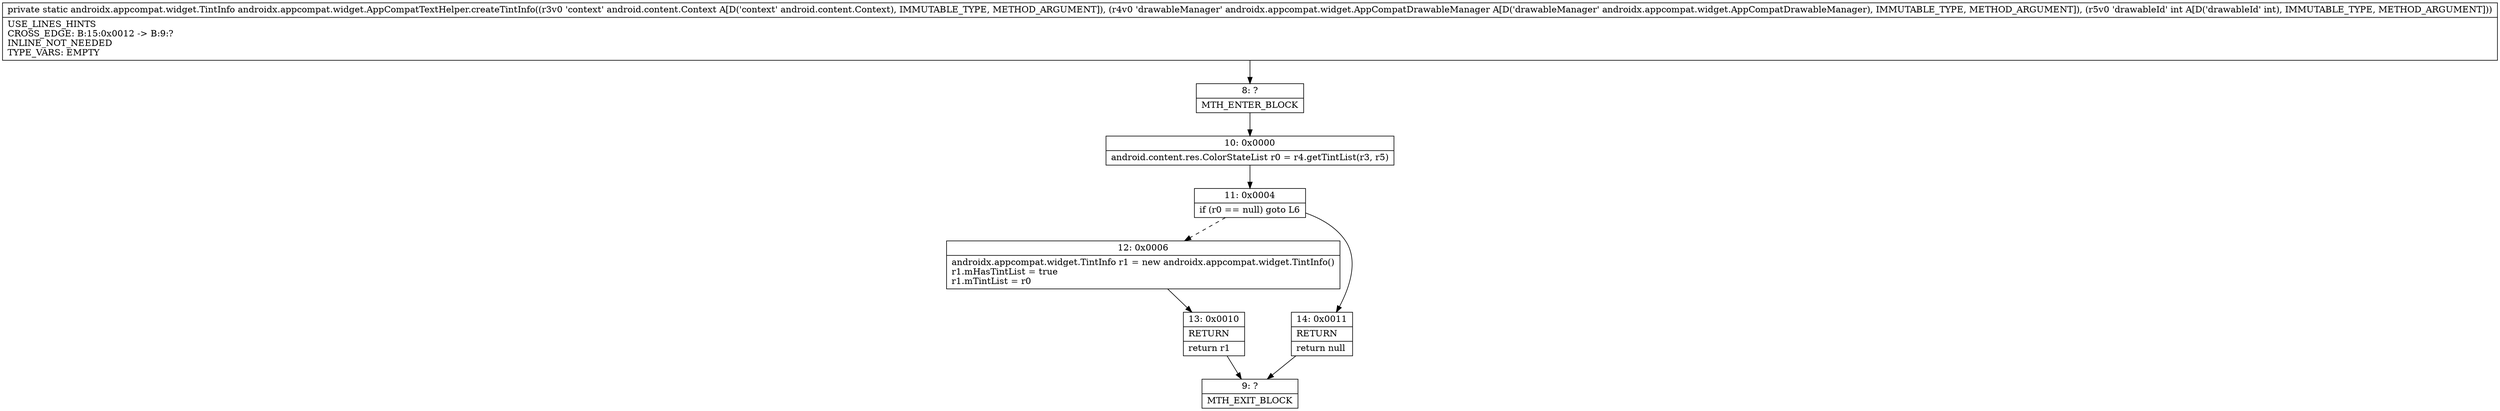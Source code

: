 digraph "CFG forandroidx.appcompat.widget.AppCompatTextHelper.createTintInfo(Landroid\/content\/Context;Landroidx\/appcompat\/widget\/AppCompatDrawableManager;I)Landroidx\/appcompat\/widget\/TintInfo;" {
Node_8 [shape=record,label="{8\:\ ?|MTH_ENTER_BLOCK\l}"];
Node_10 [shape=record,label="{10\:\ 0x0000|android.content.res.ColorStateList r0 = r4.getTintList(r3, r5)\l}"];
Node_11 [shape=record,label="{11\:\ 0x0004|if (r0 == null) goto L6\l}"];
Node_12 [shape=record,label="{12\:\ 0x0006|androidx.appcompat.widget.TintInfo r1 = new androidx.appcompat.widget.TintInfo()\lr1.mHasTintList = true\lr1.mTintList = r0\l}"];
Node_13 [shape=record,label="{13\:\ 0x0010|RETURN\l|return r1\l}"];
Node_9 [shape=record,label="{9\:\ ?|MTH_EXIT_BLOCK\l}"];
Node_14 [shape=record,label="{14\:\ 0x0011|RETURN\l|return null\l}"];
MethodNode[shape=record,label="{private static androidx.appcompat.widget.TintInfo androidx.appcompat.widget.AppCompatTextHelper.createTintInfo((r3v0 'context' android.content.Context A[D('context' android.content.Context), IMMUTABLE_TYPE, METHOD_ARGUMENT]), (r4v0 'drawableManager' androidx.appcompat.widget.AppCompatDrawableManager A[D('drawableManager' androidx.appcompat.widget.AppCompatDrawableManager), IMMUTABLE_TYPE, METHOD_ARGUMENT]), (r5v0 'drawableId' int A[D('drawableId' int), IMMUTABLE_TYPE, METHOD_ARGUMENT]))  | USE_LINES_HINTS\lCROSS_EDGE: B:15:0x0012 \-\> B:9:?\lINLINE_NOT_NEEDED\lTYPE_VARS: EMPTY\l}"];
MethodNode -> Node_8;Node_8 -> Node_10;
Node_10 -> Node_11;
Node_11 -> Node_12[style=dashed];
Node_11 -> Node_14;
Node_12 -> Node_13;
Node_13 -> Node_9;
Node_14 -> Node_9;
}

